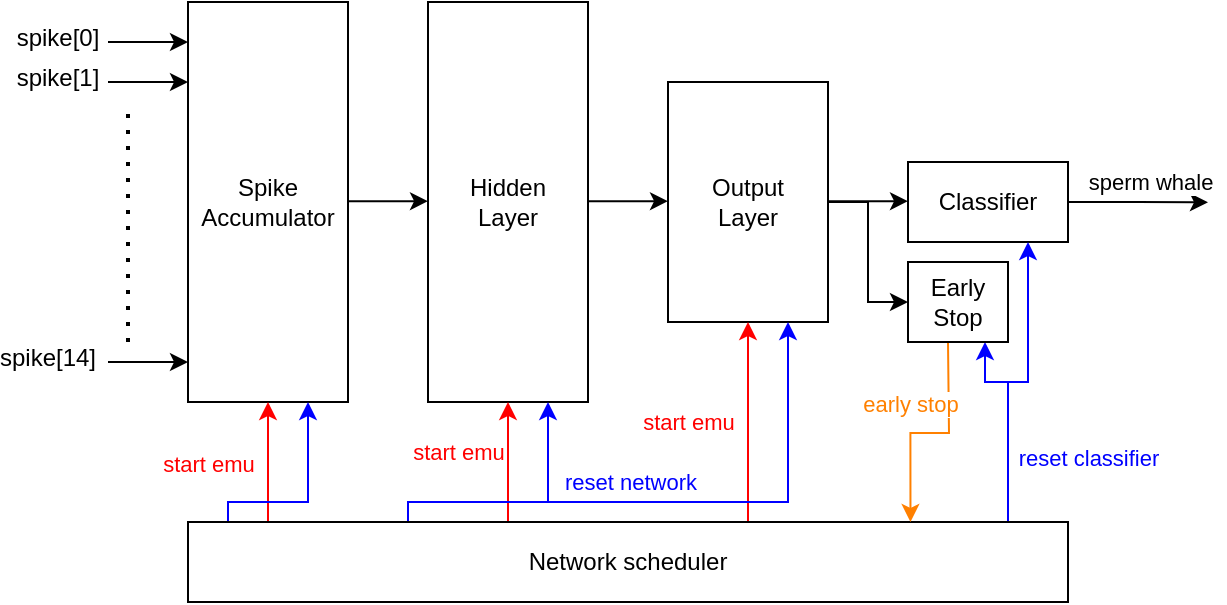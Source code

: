 <mxfile version="28.0.7">
  <diagram name="Page-1" id="igH9SK_E1lYQaZMMIiS4">
    <mxGraphModel dx="815" dy="456" grid="1" gridSize="5" guides="1" tooltips="1" connect="1" arrows="1" fold="1" page="1" pageScale="1" pageWidth="850" pageHeight="1100" math="0" shadow="0">
      <root>
        <mxCell id="0" />
        <mxCell id="1" parent="0" />
        <mxCell id="6D4qRqpzuMOsAWV7BTsH-4" style="edgeStyle=orthogonalEdgeStyle;rounded=0;orthogonalLoop=1;jettySize=auto;html=1;exitX=0.75;exitY=1;exitDx=0;exitDy=0;entryX=0.929;entryY=0.047;entryDx=0;entryDy=0;entryPerimeter=0;startArrow=classic;startFill=1;endArrow=none;endFill=0;strokeColor=#0000FF;" edge="1" parent="1">
          <mxGeometry relative="1" as="geometry">
            <mxPoint x="768.5" y="290" as="sourcePoint" />
            <mxPoint x="779.76" y="381.88" as="targetPoint" />
            <Array as="points">
              <mxPoint x="769" y="310" />
              <mxPoint x="780" y="310" />
              <mxPoint x="780" y="380" />
            </Array>
          </mxGeometry>
        </mxCell>
        <mxCell id="8gfVZ6eMb0vD7ggi0uKz-5" value="&lt;div&gt;Spike&lt;/div&gt;&lt;div&gt;Accumulator&lt;/div&gt;" style="rounded=0;whiteSpace=wrap;html=1;" parent="1" vertex="1">
          <mxGeometry x="370" y="120" width="80" height="200" as="geometry" />
        </mxCell>
        <mxCell id="8gfVZ6eMb0vD7ggi0uKz-6" value="&lt;div&gt;Hidden&lt;/div&gt;&lt;div&gt;Layer&lt;/div&gt;" style="rounded=0;whiteSpace=wrap;html=1;" parent="1" vertex="1">
          <mxGeometry x="490" y="120" width="80" height="200" as="geometry" />
        </mxCell>
        <mxCell id="6D4qRqpzuMOsAWV7BTsH-2" style="edgeStyle=orthogonalEdgeStyle;rounded=0;orthogonalLoop=1;jettySize=auto;html=1;exitX=1;exitY=0.5;exitDx=0;exitDy=0;entryX=0;entryY=0.5;entryDx=0;entryDy=0;" edge="1" parent="1" source="8gfVZ6eMb0vD7ggi0uKz-7" target="6D4qRqpzuMOsAWV7BTsH-1">
          <mxGeometry relative="1" as="geometry" />
        </mxCell>
        <mxCell id="8gfVZ6eMb0vD7ggi0uKz-7" value="&lt;div&gt;Output&lt;/div&gt;&lt;div&gt;Layer&lt;/div&gt;" style="rounded=0;whiteSpace=wrap;html=1;" parent="1" vertex="1">
          <mxGeometry x="610" y="160" width="80" height="120" as="geometry" />
        </mxCell>
        <mxCell id="6npGy_c7Sni1L5uQNlV3-26" style="edgeStyle=orthogonalEdgeStyle;rounded=0;orthogonalLoop=1;jettySize=auto;html=1;exitX=1;exitY=0.5;exitDx=0;exitDy=0;" parent="1" source="8gfVZ6eMb0vD7ggi0uKz-8" edge="1">
          <mxGeometry relative="1" as="geometry">
            <mxPoint x="880" y="220.143" as="targetPoint" />
          </mxGeometry>
        </mxCell>
        <mxCell id="6npGy_c7Sni1L5uQNlV3-27" value="sperm whale" style="edgeLabel;html=1;align=center;verticalAlign=middle;resizable=0;points=[];" parent="6npGy_c7Sni1L5uQNlV3-26" vertex="1" connectable="0">
          <mxGeometry x="-0.219" y="-1" relative="1" as="geometry">
            <mxPoint x="13" y="-11" as="offset" />
          </mxGeometry>
        </mxCell>
        <mxCell id="8gfVZ6eMb0vD7ggi0uKz-8" value="Classifier" style="rounded=0;whiteSpace=wrap;html=1;" parent="1" vertex="1">
          <mxGeometry x="730" y="200" width="80" height="40" as="geometry" />
        </mxCell>
        <mxCell id="6npGy_c7Sni1L5uQNlV3-5" style="edgeStyle=orthogonalEdgeStyle;rounded=0;orthogonalLoop=1;jettySize=auto;html=1;exitX=0.25;exitY=0;exitDx=0;exitDy=0;entryX=0.5;entryY=1;entryDx=0;entryDy=0;strokeColor=#FF0000;" parent="1" source="8gfVZ6eMb0vD7ggi0uKz-9" target="8gfVZ6eMb0vD7ggi0uKz-5" edge="1">
          <mxGeometry relative="1" as="geometry">
            <Array as="points">
              <mxPoint x="410" y="380" />
            </Array>
          </mxGeometry>
        </mxCell>
        <mxCell id="6npGy_c7Sni1L5uQNlV3-6" value="&lt;span style=&quot;color: rgb(255, 0, 0);&quot;&gt;start emu&lt;/span&gt;" style="edgeLabel;html=1;align=center;verticalAlign=middle;resizable=0;points=[];" parent="6npGy_c7Sni1L5uQNlV3-5" vertex="1" connectable="0">
          <mxGeometry x="-0.337" y="1" relative="1" as="geometry">
            <mxPoint x="-57" y="-30" as="offset" />
          </mxGeometry>
        </mxCell>
        <mxCell id="6npGy_c7Sni1L5uQNlV3-7" style="edgeStyle=orthogonalEdgeStyle;rounded=0;orthogonalLoop=1;jettySize=auto;html=1;exitX=0.25;exitY=0;exitDx=0;exitDy=0;entryX=0.5;entryY=1;entryDx=0;entryDy=0;strokeColor=#FF0000;" parent="1" source="8gfVZ6eMb0vD7ggi0uKz-9" target="8gfVZ6eMb0vD7ggi0uKz-6" edge="1">
          <mxGeometry relative="1" as="geometry">
            <Array as="points">
              <mxPoint x="530" y="380" />
            </Array>
          </mxGeometry>
        </mxCell>
        <mxCell id="6npGy_c7Sni1L5uQNlV3-8" value="&lt;span style=&quot;color: rgb(255, 0, 0);&quot;&gt;start emu&lt;/span&gt;" style="edgeLabel;html=1;align=center;verticalAlign=middle;resizable=0;points=[];" parent="6npGy_c7Sni1L5uQNlV3-7" vertex="1" connectable="0">
          <mxGeometry x="0.27" y="2" relative="1" as="geometry">
            <mxPoint x="-23" y="-15" as="offset" />
          </mxGeometry>
        </mxCell>
        <mxCell id="6npGy_c7Sni1L5uQNlV3-9" style="edgeStyle=orthogonalEdgeStyle;rounded=0;orthogonalLoop=1;jettySize=auto;html=1;exitX=0.75;exitY=0;exitDx=0;exitDy=0;entryX=0.5;entryY=1;entryDx=0;entryDy=0;strokeColor=#FF0000;" parent="1" source="8gfVZ6eMb0vD7ggi0uKz-9" target="8gfVZ6eMb0vD7ggi0uKz-7" edge="1">
          <mxGeometry relative="1" as="geometry">
            <Array as="points">
              <mxPoint x="650" y="380" />
            </Array>
          </mxGeometry>
        </mxCell>
        <mxCell id="6npGy_c7Sni1L5uQNlV3-10" value="&lt;span style=&quot;color: rgb(255, 0, 0);&quot;&gt;start emu&lt;/span&gt;" style="edgeLabel;html=1;align=center;verticalAlign=middle;resizable=0;points=[];" parent="6npGy_c7Sni1L5uQNlV3-9" vertex="1" connectable="0">
          <mxGeometry x="0.255" y="1" relative="1" as="geometry">
            <mxPoint x="-29" y="-6" as="offset" />
          </mxGeometry>
        </mxCell>
        <mxCell id="6npGy_c7Sni1L5uQNlV3-13" style="edgeStyle=orthogonalEdgeStyle;rounded=0;orthogonalLoop=1;jettySize=auto;html=1;exitX=0.25;exitY=0;exitDx=0;exitDy=0;entryX=0.75;entryY=1;entryDx=0;entryDy=0;strokeColor=#0000FF;" parent="1" source="8gfVZ6eMb0vD7ggi0uKz-9" target="8gfVZ6eMb0vD7ggi0uKz-5" edge="1">
          <mxGeometry relative="1" as="geometry">
            <Array as="points">
              <mxPoint x="390" y="370" />
              <mxPoint x="430" y="370" />
            </Array>
          </mxGeometry>
        </mxCell>
        <mxCell id="6npGy_c7Sni1L5uQNlV3-14" style="edgeStyle=orthogonalEdgeStyle;rounded=0;orthogonalLoop=1;jettySize=auto;html=1;exitX=0.25;exitY=0;exitDx=0;exitDy=0;entryX=0.75;entryY=1;entryDx=0;entryDy=0;strokeColor=#0000FF;" parent="1" source="8gfVZ6eMb0vD7ggi0uKz-9" target="8gfVZ6eMb0vD7ggi0uKz-6" edge="1">
          <mxGeometry relative="1" as="geometry">
            <Array as="points">
              <mxPoint x="480" y="370" />
              <mxPoint x="550" y="370" />
            </Array>
          </mxGeometry>
        </mxCell>
        <mxCell id="6npGy_c7Sni1L5uQNlV3-15" value="&lt;span style=&quot;&quot;&gt;reset network&lt;/span&gt;" style="edgeLabel;html=1;align=center;verticalAlign=middle;resizable=0;points=[];fontColor=#0000FF;" parent="6npGy_c7Sni1L5uQNlV3-14" vertex="1" connectable="0">
          <mxGeometry x="-0.333" y="1" relative="1" as="geometry">
            <mxPoint x="77" y="-9" as="offset" />
          </mxGeometry>
        </mxCell>
        <mxCell id="6npGy_c7Sni1L5uQNlV3-21" style="edgeStyle=orthogonalEdgeStyle;rounded=0;orthogonalLoop=1;jettySize=auto;html=1;exitX=0.25;exitY=0;exitDx=0;exitDy=0;entryX=0.75;entryY=1;entryDx=0;entryDy=0;strokeColor=#0000FF;" parent="1" source="8gfVZ6eMb0vD7ggi0uKz-9" target="8gfVZ6eMb0vD7ggi0uKz-7" edge="1">
          <mxGeometry relative="1" as="geometry">
            <Array as="points">
              <mxPoint x="480" y="370" />
              <mxPoint x="670" y="370" />
            </Array>
          </mxGeometry>
        </mxCell>
        <mxCell id="6npGy_c7Sni1L5uQNlV3-24" style="edgeStyle=orthogonalEdgeStyle;rounded=0;orthogonalLoop=1;jettySize=auto;html=1;exitX=0.75;exitY=0;exitDx=0;exitDy=0;entryX=0.75;entryY=1;entryDx=0;entryDy=0;strokeColor=#0000FF;" parent="1" source="8gfVZ6eMb0vD7ggi0uKz-9" target="8gfVZ6eMb0vD7ggi0uKz-8" edge="1">
          <mxGeometry relative="1" as="geometry">
            <Array as="points">
              <mxPoint x="780" y="380" />
              <mxPoint x="780" y="310" />
              <mxPoint x="790" y="310" />
            </Array>
          </mxGeometry>
        </mxCell>
        <mxCell id="6npGy_c7Sni1L5uQNlV3-25" value="&lt;span style=&quot;&quot;&gt;reset classifier&lt;/span&gt;" style="edgeLabel;html=1;align=center;verticalAlign=middle;resizable=0;points=[];fontColor=#0000FF;" parent="6npGy_c7Sni1L5uQNlV3-24" vertex="1" connectable="0">
          <mxGeometry x="0.193" y="1" relative="1" as="geometry">
            <mxPoint x="41" y="25" as="offset" />
          </mxGeometry>
        </mxCell>
        <mxCell id="8gfVZ6eMb0vD7ggi0uKz-9" value="Network scheduler" style="rounded=0;whiteSpace=wrap;html=1;" parent="1" vertex="1">
          <mxGeometry x="370" y="380" width="440" height="40" as="geometry" />
        </mxCell>
        <mxCell id="8gfVZ6eMb0vD7ggi0uKz-16" value="" style="endArrow=classic;html=1;rounded=0;" parent="1" edge="1">
          <mxGeometry width="50" height="50" relative="1" as="geometry">
            <mxPoint x="450" y="219.58" as="sourcePoint" />
            <mxPoint x="490" y="219.58" as="targetPoint" />
          </mxGeometry>
        </mxCell>
        <mxCell id="8gfVZ6eMb0vD7ggi0uKz-17" value="" style="endArrow=classic;html=1;rounded=0;" parent="1" edge="1">
          <mxGeometry width="50" height="50" relative="1" as="geometry">
            <mxPoint x="570" y="219.58" as="sourcePoint" />
            <mxPoint x="610" y="219.58" as="targetPoint" />
          </mxGeometry>
        </mxCell>
        <mxCell id="8gfVZ6eMb0vD7ggi0uKz-18" value="" style="endArrow=classic;html=1;rounded=0;" parent="1" edge="1">
          <mxGeometry width="50" height="50" relative="1" as="geometry">
            <mxPoint x="690" y="219.58" as="sourcePoint" />
            <mxPoint x="730" y="219.58" as="targetPoint" />
          </mxGeometry>
        </mxCell>
        <mxCell id="6npGy_c7Sni1L5uQNlV3-22" style="edgeStyle=orthogonalEdgeStyle;rounded=0;orthogonalLoop=1;jettySize=auto;html=1;entryX=0.821;entryY=0;entryDx=0;entryDy=0;entryPerimeter=0;strokeColor=#FF8000;" parent="1" target="8gfVZ6eMb0vD7ggi0uKz-9" edge="1">
          <mxGeometry relative="1" as="geometry">
            <mxPoint x="750" y="290" as="sourcePoint" />
          </mxGeometry>
        </mxCell>
        <mxCell id="6npGy_c7Sni1L5uQNlV3-23" value="&lt;span style=&quot;color: rgb(255, 128, 0);&quot;&gt;early stop&lt;/span&gt;" style="edgeLabel;html=1;align=center;verticalAlign=middle;resizable=0;points=[];" parent="6npGy_c7Sni1L5uQNlV3-22" vertex="1" connectable="0">
          <mxGeometry x="-0.039" y="1" relative="1" as="geometry">
            <mxPoint x="-13" y="-16" as="offset" />
          </mxGeometry>
        </mxCell>
        <mxCell id="6D4qRqpzuMOsAWV7BTsH-1" value="Early Stop" style="rounded=0;whiteSpace=wrap;html=1;" vertex="1" parent="1">
          <mxGeometry x="730" y="250" width="50" height="40" as="geometry" />
        </mxCell>
        <mxCell id="6D4qRqpzuMOsAWV7BTsH-8" value="" style="endArrow=classic;html=1;rounded=0;" edge="1" parent="1">
          <mxGeometry width="50" height="50" relative="1" as="geometry">
            <mxPoint x="330" y="140" as="sourcePoint" />
            <mxPoint x="370" y="140" as="targetPoint" />
          </mxGeometry>
        </mxCell>
        <mxCell id="6D4qRqpzuMOsAWV7BTsH-9" value="spike[0]" style="text;html=1;align=center;verticalAlign=middle;whiteSpace=wrap;rounded=0;" vertex="1" parent="1">
          <mxGeometry x="285" y="130" width="40" height="15" as="geometry" />
        </mxCell>
        <mxCell id="6D4qRqpzuMOsAWV7BTsH-10" value="" style="endArrow=classic;html=1;rounded=0;" edge="1" parent="1">
          <mxGeometry width="50" height="50" relative="1" as="geometry">
            <mxPoint x="330" y="160" as="sourcePoint" />
            <mxPoint x="370" y="160" as="targetPoint" />
          </mxGeometry>
        </mxCell>
        <mxCell id="6D4qRqpzuMOsAWV7BTsH-11" value="spike[1]" style="text;html=1;align=center;verticalAlign=middle;whiteSpace=wrap;rounded=0;" vertex="1" parent="1">
          <mxGeometry x="285" y="150" width="40" height="15" as="geometry" />
        </mxCell>
        <mxCell id="6D4qRqpzuMOsAWV7BTsH-12" value="" style="endArrow=classic;html=1;rounded=0;" edge="1" parent="1">
          <mxGeometry width="50" height="50" relative="1" as="geometry">
            <mxPoint x="330" y="300" as="sourcePoint" />
            <mxPoint x="370" y="300" as="targetPoint" />
          </mxGeometry>
        </mxCell>
        <mxCell id="6D4qRqpzuMOsAWV7BTsH-13" value="spike[14]" style="text;html=1;align=center;verticalAlign=middle;whiteSpace=wrap;rounded=0;" vertex="1" parent="1">
          <mxGeometry x="280" y="290" width="40" height="15" as="geometry" />
        </mxCell>
        <mxCell id="6D4qRqpzuMOsAWV7BTsH-14" value="" style="endArrow=none;dashed=1;html=1;dashPattern=1 3;strokeWidth=2;rounded=0;" edge="1" parent="1">
          <mxGeometry width="50" height="50" relative="1" as="geometry">
            <mxPoint x="340" y="290" as="sourcePoint" />
            <mxPoint x="340" y="170" as="targetPoint" />
          </mxGeometry>
        </mxCell>
      </root>
    </mxGraphModel>
  </diagram>
</mxfile>
